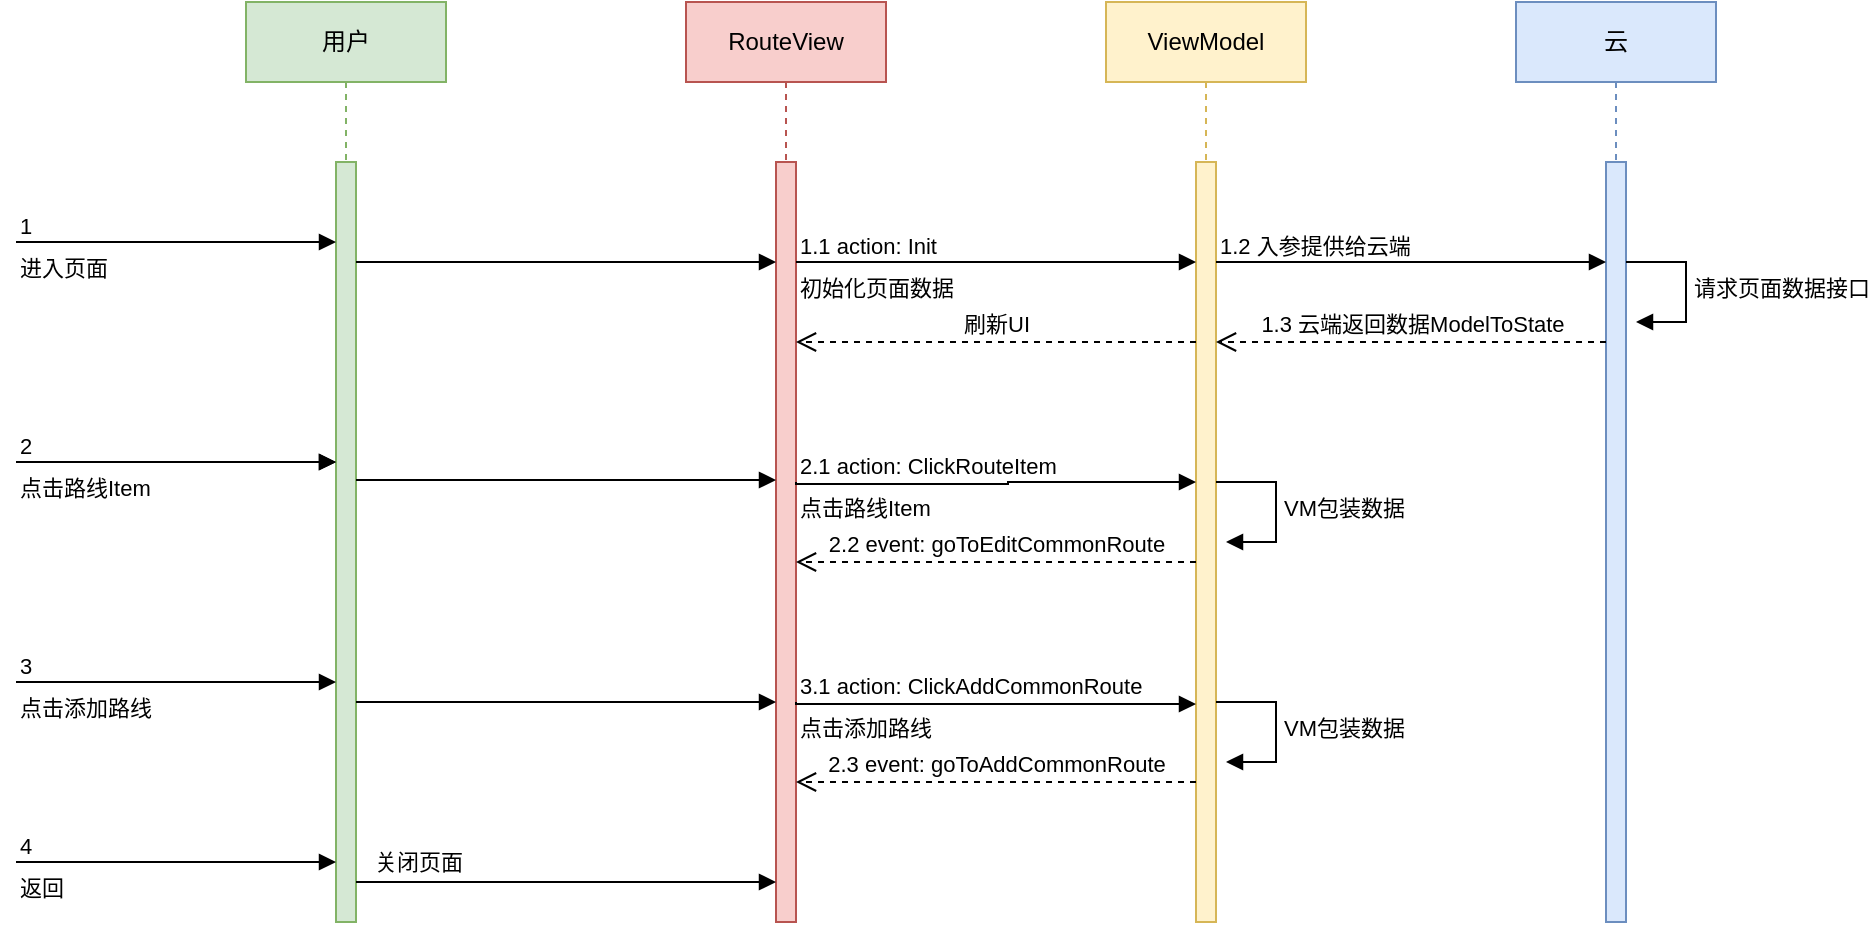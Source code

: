 <mxfile version="22.0.8" type="github" pages="2">
  <diagram id="6I0OCvxSQrVGMHxT2VVA" name="常用路线管理页">
    <mxGraphModel dx="1956" dy="672" grid="1" gridSize="10" guides="1" tooltips="1" connect="1" arrows="1" fold="1" page="1" pageScale="1" pageWidth="850" pageHeight="1100" math="0" shadow="0">
      <root>
        <mxCell id="0" />
        <mxCell id="1" parent="0" />
        <mxCell id="fytZe2nUgxtboZ6Lmw9K-55" value="ViewModel" style="shape=umlLifeline;perimeter=lifelinePerimeter;whiteSpace=wrap;html=1;container=1;dropTarget=0;collapsible=0;recursiveResize=0;outlineConnect=0;portConstraint=eastwest;newEdgeStyle={&quot;curved&quot;:0,&quot;rounded&quot;:0};fillColor=#fff2cc;strokeColor=#d6b656;" vertex="1" parent="1">
          <mxGeometry x="545" y="310" width="100" height="300" as="geometry" />
        </mxCell>
        <mxCell id="fytZe2nUgxtboZ6Lmw9K-54" value="RouteView" style="shape=umlLifeline;perimeter=lifelinePerimeter;whiteSpace=wrap;html=1;container=1;dropTarget=0;collapsible=0;recursiveResize=0;outlineConnect=0;portConstraint=eastwest;newEdgeStyle={&quot;curved&quot;:0,&quot;rounded&quot;:0};fillColor=#f8cecc;strokeColor=#b85450;" vertex="1" parent="1">
          <mxGeometry x="335" y="310" width="100" height="300" as="geometry" />
        </mxCell>
        <mxCell id="fytZe2nUgxtboZ6Lmw9K-53" value="用户" style="shape=umlLifeline;perimeter=lifelinePerimeter;whiteSpace=wrap;html=1;container=1;dropTarget=0;collapsible=0;recursiveResize=0;outlineConnect=0;portConstraint=eastwest;newEdgeStyle={&quot;curved&quot;:0,&quot;rounded&quot;:0};fillColor=#d5e8d4;strokeColor=#82b366;" vertex="1" parent="1">
          <mxGeometry x="115" y="310" width="100" height="300" as="geometry" />
        </mxCell>
        <mxCell id="fytZe2nUgxtboZ6Lmw9K-4" value="" style="html=1;points=[[0,0,0,0,5],[0,1,0,0,-5],[1,0,0,0,5],[1,1,0,0,-5]];perimeter=orthogonalPerimeter;outlineConnect=0;targetShapes=umlLifeline;portConstraint=eastwest;newEdgeStyle={&quot;curved&quot;:0,&quot;rounded&quot;:0};fillColor=#d5e8d4;strokeColor=#82b366;" vertex="1" parent="1">
          <mxGeometry x="160" y="390" width="10" height="380" as="geometry" />
        </mxCell>
        <mxCell id="fytZe2nUgxtboZ6Lmw9K-7" value="进入页面" style="endArrow=block;endFill=1;html=1;edgeStyle=orthogonalEdgeStyle;align=left;verticalAlign=top;rounded=0;" edge="1" parent="1">
          <mxGeometry x="-1" relative="1" as="geometry">
            <mxPoint y="430" as="sourcePoint" />
            <mxPoint x="160" y="430" as="targetPoint" />
          </mxGeometry>
        </mxCell>
        <mxCell id="fytZe2nUgxtboZ6Lmw9K-8" value="1" style="edgeLabel;resizable=0;html=1;align=left;verticalAlign=bottom;" connectable="0" vertex="1" parent="fytZe2nUgxtboZ6Lmw9K-7">
          <mxGeometry x="-1" relative="1" as="geometry" />
        </mxCell>
        <mxCell id="fytZe2nUgxtboZ6Lmw9K-9" value="" style="html=1;points=[[0,0,0,0,5],[0,1,0,0,-5],[1,0,0,0,5],[1,1,0,0,-5]];perimeter=orthogonalPerimeter;outlineConnect=0;targetShapes=umlLifeline;portConstraint=eastwest;newEdgeStyle={&quot;curved&quot;:0,&quot;rounded&quot;:0};fillColor=#f8cecc;strokeColor=#b85450;" vertex="1" parent="1">
          <mxGeometry x="380" y="390" width="10" height="380" as="geometry" />
        </mxCell>
        <mxCell id="fytZe2nUgxtboZ6Lmw9K-10" value="" style="html=1;points=[[0,0,0,0,5],[0,1,0,0,-5],[1,0,0,0,5],[1,1,0,0,-5]];perimeter=orthogonalPerimeter;outlineConnect=0;targetShapes=umlLifeline;portConstraint=eastwest;newEdgeStyle={&quot;curved&quot;:0,&quot;rounded&quot;:0};fillColor=#fff2cc;strokeColor=#d6b656;" vertex="1" parent="1">
          <mxGeometry x="590" y="390" width="10" height="380" as="geometry" />
        </mxCell>
        <mxCell id="fytZe2nUgxtboZ6Lmw9K-11" value="初始化页面数据" style="endArrow=block;endFill=1;html=1;edgeStyle=orthogonalEdgeStyle;align=left;verticalAlign=top;rounded=0;" edge="1" parent="1" source="fytZe2nUgxtboZ6Lmw9K-9">
          <mxGeometry x="-1" relative="1" as="geometry">
            <mxPoint x="400" y="440" as="sourcePoint" />
            <mxPoint x="590" y="440" as="targetPoint" />
            <Array as="points">
              <mxPoint x="450" y="440" />
              <mxPoint x="450" y="440" />
            </Array>
          </mxGeometry>
        </mxCell>
        <mxCell id="fytZe2nUgxtboZ6Lmw9K-12" value="1.1 action: Init" style="edgeLabel;resizable=0;html=1;align=left;verticalAlign=bottom;" connectable="0" vertex="1" parent="fytZe2nUgxtboZ6Lmw9K-11">
          <mxGeometry x="-1" relative="1" as="geometry" />
        </mxCell>
        <mxCell id="fytZe2nUgxtboZ6Lmw9K-16" value="刷新UI" style="html=1;verticalAlign=bottom;endArrow=open;dashed=1;endSize=8;curved=0;rounded=0;exitX=0;exitY=0.263;exitDx=0;exitDy=0;exitPerimeter=0;" edge="1" parent="1">
          <mxGeometry relative="1" as="geometry">
            <mxPoint x="590" y="480.0" as="sourcePoint" />
            <mxPoint x="390" y="480.0" as="targetPoint" />
          </mxGeometry>
        </mxCell>
        <mxCell id="fytZe2nUgxtboZ6Lmw9K-19" value="点击路线Item" style="endArrow=block;endFill=1;html=1;edgeStyle=orthogonalEdgeStyle;align=left;verticalAlign=top;rounded=0;" edge="1" parent="1">
          <mxGeometry x="-1" relative="1" as="geometry">
            <mxPoint y="540" as="sourcePoint" />
            <mxPoint x="160" y="540" as="targetPoint" />
          </mxGeometry>
        </mxCell>
        <mxCell id="fytZe2nUgxtboZ6Lmw9K-20" value="2" style="edgeLabel;resizable=0;html=1;align=left;verticalAlign=bottom;" connectable="0" vertex="1" parent="fytZe2nUgxtboZ6Lmw9K-19">
          <mxGeometry x="-1" relative="1" as="geometry" />
        </mxCell>
        <mxCell id="fytZe2nUgxtboZ6Lmw9K-24" value="点击路线Item" style="endArrow=block;endFill=1;html=1;edgeStyle=orthogonalEdgeStyle;align=left;verticalAlign=top;rounded=0;" edge="1" parent="1">
          <mxGeometry x="-1" relative="1" as="geometry">
            <mxPoint y="540" as="sourcePoint" />
            <mxPoint x="160" y="540" as="targetPoint" />
            <Array as="points">
              <mxPoint x="150" y="540" />
              <mxPoint x="150" y="540" />
            </Array>
          </mxGeometry>
        </mxCell>
        <mxCell id="fytZe2nUgxtboZ6Lmw9K-25" value="2" style="edgeLabel;resizable=0;html=1;align=left;verticalAlign=bottom;" connectable="0" vertex="1" parent="fytZe2nUgxtboZ6Lmw9K-24">
          <mxGeometry x="-1" relative="1" as="geometry" />
        </mxCell>
        <mxCell id="fytZe2nUgxtboZ6Lmw9K-26" value="点击路线Item" style="endArrow=block;endFill=1;html=1;edgeStyle=orthogonalEdgeStyle;align=left;verticalAlign=top;rounded=0;" edge="1" parent="1">
          <mxGeometry x="-1" relative="1" as="geometry">
            <mxPoint x="390" y="550" as="sourcePoint" />
            <mxPoint x="590" y="550" as="targetPoint" />
            <Array as="points">
              <mxPoint x="390" y="551" />
              <mxPoint x="496" y="551" />
              <mxPoint x="496" y="550" />
            </Array>
          </mxGeometry>
        </mxCell>
        <mxCell id="fytZe2nUgxtboZ6Lmw9K-27" value="2.1 action: ClickRouteItem" style="edgeLabel;resizable=0;html=1;align=left;verticalAlign=bottom;" connectable="0" vertex="1" parent="fytZe2nUgxtboZ6Lmw9K-26">
          <mxGeometry x="-1" relative="1" as="geometry" />
        </mxCell>
        <mxCell id="fytZe2nUgxtboZ6Lmw9K-28" value="" style="endArrow=block;endFill=1;html=1;edgeStyle=orthogonalEdgeStyle;align=left;verticalAlign=top;rounded=0;" edge="1" parent="1" target="fytZe2nUgxtboZ6Lmw9K-9">
          <mxGeometry x="-1" relative="1" as="geometry">
            <mxPoint x="170" y="440" as="sourcePoint" />
            <mxPoint x="330" y="440" as="targetPoint" />
            <Array as="points">
              <mxPoint x="340" y="440" />
              <mxPoint x="340" y="440" />
            </Array>
          </mxGeometry>
        </mxCell>
        <mxCell id="fytZe2nUgxtboZ6Lmw9K-30" value="" style="endArrow=block;endFill=1;html=1;edgeStyle=orthogonalEdgeStyle;align=left;verticalAlign=top;rounded=0;" edge="1" parent="1">
          <mxGeometry x="-1" relative="1" as="geometry">
            <mxPoint x="170" y="549" as="sourcePoint" />
            <mxPoint x="380" y="549" as="targetPoint" />
            <Array as="points">
              <mxPoint x="340" y="549" />
              <mxPoint x="340" y="549" />
            </Array>
          </mxGeometry>
        </mxCell>
        <mxCell id="fytZe2nUgxtboZ6Lmw9K-39" value="点击添加路线" style="endArrow=block;endFill=1;html=1;edgeStyle=orthogonalEdgeStyle;align=left;verticalAlign=top;rounded=0;" edge="1" parent="1">
          <mxGeometry x="-1" relative="1" as="geometry">
            <mxPoint y="650" as="sourcePoint" />
            <mxPoint x="160" y="650" as="targetPoint" />
            <Array as="points">
              <mxPoint x="150" y="650" />
              <mxPoint x="150" y="650" />
            </Array>
          </mxGeometry>
        </mxCell>
        <mxCell id="fytZe2nUgxtboZ6Lmw9K-40" value="3" style="edgeLabel;resizable=0;html=1;align=left;verticalAlign=bottom;" connectable="0" vertex="1" parent="fytZe2nUgxtboZ6Lmw9K-39">
          <mxGeometry x="-1" relative="1" as="geometry" />
        </mxCell>
        <mxCell id="fytZe2nUgxtboZ6Lmw9K-41" value="" style="endArrow=block;endFill=1;html=1;edgeStyle=orthogonalEdgeStyle;align=left;verticalAlign=top;rounded=0;" edge="1" parent="1">
          <mxGeometry x="-1" relative="1" as="geometry">
            <mxPoint x="170" y="660" as="sourcePoint" />
            <mxPoint x="380" y="660" as="targetPoint" />
            <Array as="points">
              <mxPoint x="340" y="660" />
              <mxPoint x="340" y="660" />
            </Array>
          </mxGeometry>
        </mxCell>
        <mxCell id="fytZe2nUgxtboZ6Lmw9K-42" value="点击添加路线" style="endArrow=block;endFill=1;html=1;edgeStyle=orthogonalEdgeStyle;align=left;verticalAlign=top;rounded=0;" edge="1" parent="1" target="fytZe2nUgxtboZ6Lmw9K-10">
          <mxGeometry x="-1" relative="1" as="geometry">
            <mxPoint x="390" y="660" as="sourcePoint" />
            <mxPoint x="580" y="660" as="targetPoint" />
            <Array as="points">
              <mxPoint x="390" y="661" />
            </Array>
          </mxGeometry>
        </mxCell>
        <mxCell id="fytZe2nUgxtboZ6Lmw9K-43" value="3.1 action: ClickAddCommonRoute" style="edgeLabel;resizable=0;html=1;align=left;verticalAlign=bottom;" connectable="0" vertex="1" parent="fytZe2nUgxtboZ6Lmw9K-42">
          <mxGeometry x="-1" relative="1" as="geometry" />
        </mxCell>
        <mxCell id="fytZe2nUgxtboZ6Lmw9K-56" value="返回" style="endArrow=block;endFill=1;html=1;edgeStyle=orthogonalEdgeStyle;align=left;verticalAlign=top;rounded=0;" edge="1" parent="1">
          <mxGeometry x="-1" relative="1" as="geometry">
            <mxPoint y="740" as="sourcePoint" />
            <mxPoint x="160" y="740" as="targetPoint" />
            <Array as="points">
              <mxPoint x="150" y="740" />
              <mxPoint x="150" y="740" />
            </Array>
          </mxGeometry>
        </mxCell>
        <mxCell id="fytZe2nUgxtboZ6Lmw9K-57" value="4" style="edgeLabel;resizable=0;html=1;align=left;verticalAlign=bottom;" connectable="0" vertex="1" parent="fytZe2nUgxtboZ6Lmw9K-56">
          <mxGeometry x="-1" relative="1" as="geometry" />
        </mxCell>
        <mxCell id="fytZe2nUgxtboZ6Lmw9K-58" value="" style="endArrow=block;endFill=1;html=1;edgeStyle=orthogonalEdgeStyle;align=left;verticalAlign=top;rounded=0;" edge="1" parent="1">
          <mxGeometry x="-1" relative="1" as="geometry">
            <mxPoint x="170" y="750" as="sourcePoint" />
            <mxPoint x="380" y="750" as="targetPoint" />
            <Array as="points">
              <mxPoint x="340" y="750" />
              <mxPoint x="340" y="750" />
            </Array>
          </mxGeometry>
        </mxCell>
        <mxCell id="fytZe2nUgxtboZ6Lmw9K-59" value="关闭页面" style="edgeLabel;html=1;align=center;verticalAlign=middle;resizable=0;points=[];" vertex="1" connectable="0" parent="fytZe2nUgxtboZ6Lmw9K-58">
          <mxGeometry x="0.346" y="2" relative="1" as="geometry">
            <mxPoint x="-111" y="-8" as="offset" />
          </mxGeometry>
        </mxCell>
        <mxCell id="OHjSK1FW9K73UH6GHop5-1" value="云" style="shape=umlLifeline;perimeter=lifelinePerimeter;whiteSpace=wrap;html=1;container=1;dropTarget=0;collapsible=0;recursiveResize=0;outlineConnect=0;portConstraint=eastwest;newEdgeStyle={&quot;curved&quot;:0,&quot;rounded&quot;:0};fillColor=#dae8fc;strokeColor=#6c8ebf;" vertex="1" parent="1">
          <mxGeometry x="750" y="310" width="100" height="300" as="geometry" />
        </mxCell>
        <mxCell id="OHjSK1FW9K73UH6GHop5-2" value="" style="html=1;points=[[0,0,0,0,5],[0,1,0,0,-5],[1,0,0,0,5],[1,1,0,0,-5]];perimeter=orthogonalPerimeter;outlineConnect=0;targetShapes=umlLifeline;portConstraint=eastwest;newEdgeStyle={&quot;curved&quot;:0,&quot;rounded&quot;:0};fillColor=#dae8fc;strokeColor=#6c8ebf;" vertex="1" parent="1">
          <mxGeometry x="795" y="390" width="10" height="380" as="geometry" />
        </mxCell>
        <mxCell id="OHjSK1FW9K73UH6GHop5-7" value="" style="endArrow=block;endFill=1;html=1;edgeStyle=orthogonalEdgeStyle;align=left;verticalAlign=top;rounded=0;" edge="1" parent="1" target="OHjSK1FW9K73UH6GHop5-2">
          <mxGeometry x="-1" relative="1" as="geometry">
            <mxPoint x="600" y="440" as="sourcePoint" />
            <mxPoint x="790" y="440" as="targetPoint" />
            <Array as="points">
              <mxPoint x="740" y="440" />
              <mxPoint x="740" y="440" />
            </Array>
          </mxGeometry>
        </mxCell>
        <mxCell id="OHjSK1FW9K73UH6GHop5-8" value="1.2 入参提供给云端" style="edgeLabel;resizable=0;html=1;align=left;verticalAlign=bottom;" connectable="0" vertex="1" parent="OHjSK1FW9K73UH6GHop5-7">
          <mxGeometry x="-1" relative="1" as="geometry" />
        </mxCell>
        <mxCell id="OHjSK1FW9K73UH6GHop5-10" value="请求页面数据接口" style="html=1;align=left;spacingLeft=2;endArrow=block;rounded=0;edgeStyle=orthogonalEdgeStyle;curved=0;rounded=0;" edge="1" parent="1">
          <mxGeometry x="-0.005" relative="1" as="geometry">
            <mxPoint x="805" y="440" as="sourcePoint" />
            <Array as="points">
              <mxPoint x="835" y="470" />
            </Array>
            <mxPoint x="810" y="470" as="targetPoint" />
            <mxPoint as="offset" />
          </mxGeometry>
        </mxCell>
        <mxCell id="OHjSK1FW9K73UH6GHop5-11" value="1.3 云端返回数据ModelToState" style="html=1;verticalAlign=bottom;endArrow=open;dashed=1;endSize=8;curved=0;rounded=0;exitX=0;exitY=0.263;exitDx=0;exitDy=0;exitPerimeter=0;" edge="1" parent="1" target="fytZe2nUgxtboZ6Lmw9K-10">
          <mxGeometry relative="1" as="geometry">
            <mxPoint x="795" y="480.0" as="sourcePoint" />
            <mxPoint x="610" y="480" as="targetPoint" />
          </mxGeometry>
        </mxCell>
        <mxCell id="rJI0V4yPh2Q2mTzdISWC-3" value="VM包装数据" style="html=1;align=left;spacingLeft=2;endArrow=block;rounded=0;edgeStyle=orthogonalEdgeStyle;curved=0;rounded=0;" edge="1" parent="1">
          <mxGeometry relative="1" as="geometry">
            <mxPoint x="600" y="550" as="sourcePoint" />
            <Array as="points">
              <mxPoint x="630" y="580" />
            </Array>
            <mxPoint x="605" y="580" as="targetPoint" />
          </mxGeometry>
        </mxCell>
        <mxCell id="rJI0V4yPh2Q2mTzdISWC-4" value="2.2 event: goToEditCommonRoute" style="html=1;verticalAlign=bottom;endArrow=open;dashed=1;endSize=8;curved=0;rounded=0;exitX=0;exitY=0.263;exitDx=0;exitDy=0;exitPerimeter=0;" edge="1" parent="1">
          <mxGeometry relative="1" as="geometry">
            <mxPoint x="590" y="590" as="sourcePoint" />
            <mxPoint x="390" y="590" as="targetPoint" />
          </mxGeometry>
        </mxCell>
        <mxCell id="rJI0V4yPh2Q2mTzdISWC-5" value="VM包装数据" style="html=1;align=left;spacingLeft=2;endArrow=block;rounded=0;edgeStyle=orthogonalEdgeStyle;curved=0;rounded=0;" edge="1" parent="1">
          <mxGeometry relative="1" as="geometry">
            <mxPoint x="600" y="660" as="sourcePoint" />
            <Array as="points">
              <mxPoint x="630" y="690" />
            </Array>
            <mxPoint x="605" y="690" as="targetPoint" />
          </mxGeometry>
        </mxCell>
        <mxCell id="rJI0V4yPh2Q2mTzdISWC-6" value="2.3 event: goToAddCommonRoute" style="html=1;verticalAlign=bottom;endArrow=open;dashed=1;endSize=8;curved=0;rounded=0;exitX=0;exitY=0.263;exitDx=0;exitDy=0;exitPerimeter=0;" edge="1" parent="1">
          <mxGeometry relative="1" as="geometry">
            <mxPoint x="590" y="700" as="sourcePoint" />
            <mxPoint x="390" y="700" as="targetPoint" />
          </mxGeometry>
        </mxCell>
      </root>
    </mxGraphModel>
  </diagram>
  <diagram id="s6iaUEBONo8S-nNz0pXx" name="顺路车主页">
    <mxGraphModel dx="1722" dy="544" grid="1" gridSize="10" guides="1" tooltips="1" connect="1" arrows="1" fold="1" page="1" pageScale="1" pageWidth="827" pageHeight="1169" math="0" shadow="0">
      <root>
        <mxCell id="0" />
        <mxCell id="1" parent="0" />
        <mxCell id="DBH0jLhfZhS1wM54KbYj-1" value="ViewModel" style="shape=umlLifeline;perimeter=lifelinePerimeter;whiteSpace=wrap;html=1;container=1;dropTarget=0;collapsible=0;recursiveResize=0;outlineConnect=0;portConstraint=eastwest;newEdgeStyle={&quot;curved&quot;:0,&quot;rounded&quot;:0};fillColor=#fff2cc;strokeColor=#d6b656;" vertex="1" parent="1">
          <mxGeometry x="545" y="310" width="100" height="300" as="geometry" />
        </mxCell>
        <mxCell id="DBH0jLhfZhS1wM54KbYj-2" value="RouteView" style="shape=umlLifeline;perimeter=lifelinePerimeter;whiteSpace=wrap;html=1;container=1;dropTarget=0;collapsible=0;recursiveResize=0;outlineConnect=0;portConstraint=eastwest;newEdgeStyle={&quot;curved&quot;:0,&quot;rounded&quot;:0};fillColor=#f8cecc;strokeColor=#b85450;" vertex="1" parent="1">
          <mxGeometry x="335" y="310" width="100" height="300" as="geometry" />
        </mxCell>
        <mxCell id="DBH0jLhfZhS1wM54KbYj-3" value="用户" style="shape=umlLifeline;perimeter=lifelinePerimeter;whiteSpace=wrap;html=1;container=1;dropTarget=0;collapsible=0;recursiveResize=0;outlineConnect=0;portConstraint=eastwest;newEdgeStyle={&quot;curved&quot;:0,&quot;rounded&quot;:0};fillColor=#d5e8d4;strokeColor=#82b366;" vertex="1" parent="1">
          <mxGeometry x="115" y="310" width="100" height="300" as="geometry" />
        </mxCell>
        <mxCell id="DBH0jLhfZhS1wM54KbYj-4" value="" style="html=1;points=[[0,0,0,0,5],[0,1,0,0,-5],[1,0,0,0,5],[1,1,0,0,-5]];perimeter=orthogonalPerimeter;outlineConnect=0;targetShapes=umlLifeline;portConstraint=eastwest;newEdgeStyle={&quot;curved&quot;:0,&quot;rounded&quot;:0};fillColor=#d5e8d4;strokeColor=#82b366;" vertex="1" parent="1">
          <mxGeometry x="160" y="390" width="10" height="740" as="geometry" />
        </mxCell>
        <mxCell id="DBH0jLhfZhS1wM54KbYj-5" value="进入页面" style="endArrow=block;endFill=1;html=1;edgeStyle=orthogonalEdgeStyle;align=left;verticalAlign=top;rounded=0;" edge="1" parent="1">
          <mxGeometry x="-1" relative="1" as="geometry">
            <mxPoint y="430" as="sourcePoint" />
            <mxPoint x="160" y="430" as="targetPoint" />
          </mxGeometry>
        </mxCell>
        <mxCell id="DBH0jLhfZhS1wM54KbYj-6" value="1" style="edgeLabel;resizable=0;html=1;align=left;verticalAlign=bottom;" connectable="0" vertex="1" parent="DBH0jLhfZhS1wM54KbYj-5">
          <mxGeometry x="-1" relative="1" as="geometry" />
        </mxCell>
        <mxCell id="DBH0jLhfZhS1wM54KbYj-7" value="" style="html=1;points=[[0,0,0,0,5],[0,1,0,0,-5],[1,0,0,0,5],[1,1,0,0,-5]];perimeter=orthogonalPerimeter;outlineConnect=0;targetShapes=umlLifeline;portConstraint=eastwest;newEdgeStyle={&quot;curved&quot;:0,&quot;rounded&quot;:0};fillColor=#f8cecc;strokeColor=#b85450;" vertex="1" parent="1">
          <mxGeometry x="380" y="390" width="10" height="740" as="geometry" />
        </mxCell>
        <mxCell id="DBH0jLhfZhS1wM54KbYj-8" value="" style="html=1;points=[[0,0,0,0,5],[0,1,0,0,-5],[1,0,0,0,5],[1,1,0,0,-5]];perimeter=orthogonalPerimeter;outlineConnect=0;targetShapes=umlLifeline;portConstraint=eastwest;newEdgeStyle={&quot;curved&quot;:0,&quot;rounded&quot;:0};fillColor=#fff2cc;strokeColor=#d6b656;" vertex="1" parent="1">
          <mxGeometry x="590" y="390" width="10" height="740" as="geometry" />
        </mxCell>
        <mxCell id="DBH0jLhfZhS1wM54KbYj-9" value="初始化页面数据" style="endArrow=block;endFill=1;html=1;edgeStyle=orthogonalEdgeStyle;align=left;verticalAlign=top;rounded=0;" edge="1" parent="1" source="DBH0jLhfZhS1wM54KbYj-7">
          <mxGeometry x="-1" relative="1" as="geometry">
            <mxPoint x="400" y="440" as="sourcePoint" />
            <mxPoint x="590" y="440" as="targetPoint" />
            <Array as="points">
              <mxPoint x="450" y="440" />
              <mxPoint x="450" y="440" />
            </Array>
          </mxGeometry>
        </mxCell>
        <mxCell id="DBH0jLhfZhS1wM54KbYj-10" value="1.1 action: Init" style="edgeLabel;resizable=0;html=1;align=left;verticalAlign=bottom;" connectable="0" vertex="1" parent="DBH0jLhfZhS1wM54KbYj-9">
          <mxGeometry x="-1" relative="1" as="geometry" />
        </mxCell>
        <mxCell id="DBH0jLhfZhS1wM54KbYj-12" value="刷新UI" style="html=1;verticalAlign=bottom;endArrow=open;dashed=1;endSize=8;curved=0;rounded=0;exitX=0;exitY=0.263;exitDx=0;exitDy=0;exitPerimeter=0;" edge="1" parent="1">
          <mxGeometry relative="1" as="geometry">
            <mxPoint x="590" y="480.0" as="sourcePoint" />
            <mxPoint x="390" y="480.0" as="targetPoint" />
          </mxGeometry>
        </mxCell>
        <mxCell id="DBH0jLhfZhS1wM54KbYj-13" value="点击路线Item" style="endArrow=block;endFill=1;html=1;edgeStyle=orthogonalEdgeStyle;align=left;verticalAlign=top;rounded=0;" edge="1" parent="1">
          <mxGeometry x="-1" relative="1" as="geometry">
            <mxPoint y="540" as="sourcePoint" />
            <mxPoint x="160" y="540" as="targetPoint" />
          </mxGeometry>
        </mxCell>
        <mxCell id="DBH0jLhfZhS1wM54KbYj-14" value="2" style="edgeLabel;resizable=0;html=1;align=left;verticalAlign=bottom;" connectable="0" vertex="1" parent="DBH0jLhfZhS1wM54KbYj-13">
          <mxGeometry x="-1" relative="1" as="geometry" />
        </mxCell>
        <mxCell id="DBH0jLhfZhS1wM54KbYj-15" value="点击「预约顺风车」" style="endArrow=block;endFill=1;html=1;edgeStyle=orthogonalEdgeStyle;align=left;verticalAlign=top;rounded=0;" edge="1" parent="1">
          <mxGeometry x="-1" relative="1" as="geometry">
            <mxPoint y="540" as="sourcePoint" />
            <mxPoint x="160" y="540" as="targetPoint" />
            <Array as="points">
              <mxPoint x="150" y="540" />
              <mxPoint x="150" y="540" />
            </Array>
          </mxGeometry>
        </mxCell>
        <mxCell id="DBH0jLhfZhS1wM54KbYj-16" value="2" style="edgeLabel;resizable=0;html=1;align=left;verticalAlign=bottom;" connectable="0" vertex="1" parent="DBH0jLhfZhS1wM54KbYj-15">
          <mxGeometry x="-1" relative="1" as="geometry" />
        </mxCell>
        <mxCell id="DBH0jLhfZhS1wM54KbYj-17" value="点击发单" style="endArrow=block;endFill=1;html=1;edgeStyle=orthogonalEdgeStyle;align=left;verticalAlign=top;rounded=0;" edge="1" parent="1">
          <mxGeometry x="-1" relative="1" as="geometry">
            <mxPoint x="390" y="550" as="sourcePoint" />
            <mxPoint x="590" y="550" as="targetPoint" />
            <Array as="points">
              <mxPoint x="390" y="551" />
              <mxPoint x="496" y="551" />
              <mxPoint x="496" y="550" />
            </Array>
          </mxGeometry>
        </mxCell>
        <mxCell id="DBH0jLhfZhS1wM54KbYj-18" value="2.1 action:ClickPublish" style="edgeLabel;resizable=0;html=1;align=left;verticalAlign=bottom;" connectable="0" vertex="1" parent="DBH0jLhfZhS1wM54KbYj-17">
          <mxGeometry x="-1" relative="1" as="geometry" />
        </mxCell>
        <mxCell id="DBH0jLhfZhS1wM54KbYj-19" value="" style="endArrow=block;endFill=1;html=1;edgeStyle=orthogonalEdgeStyle;align=left;verticalAlign=top;rounded=0;" edge="1" parent="1" target="DBH0jLhfZhS1wM54KbYj-7">
          <mxGeometry x="-1" relative="1" as="geometry">
            <mxPoint x="170" y="440" as="sourcePoint" />
            <mxPoint x="330" y="440" as="targetPoint" />
            <Array as="points">
              <mxPoint x="340" y="440" />
              <mxPoint x="340" y="440" />
            </Array>
          </mxGeometry>
        </mxCell>
        <mxCell id="DBH0jLhfZhS1wM54KbYj-20" value="" style="endArrow=block;endFill=1;html=1;edgeStyle=orthogonalEdgeStyle;align=left;verticalAlign=top;rounded=0;" edge="1" parent="1">
          <mxGeometry x="-1" relative="1" as="geometry">
            <mxPoint x="170" y="549" as="sourcePoint" />
            <mxPoint x="380" y="549" as="targetPoint" />
            <Array as="points">
              <mxPoint x="340" y="549" />
              <mxPoint x="340" y="549" />
            </Array>
          </mxGeometry>
        </mxCell>
        <mxCell id="DBH0jLhfZhS1wM54KbYj-25" value="点击订单司机Item" style="endArrow=block;endFill=1;html=1;edgeStyle=orthogonalEdgeStyle;align=left;verticalAlign=top;rounded=0;" edge="1" parent="1">
          <mxGeometry x="-1" relative="1" as="geometry">
            <mxPoint y="650" as="sourcePoint" />
            <mxPoint x="160" y="650" as="targetPoint" />
            <Array as="points">
              <mxPoint x="150" y="650" />
              <mxPoint x="150" y="650" />
            </Array>
          </mxGeometry>
        </mxCell>
        <mxCell id="DBH0jLhfZhS1wM54KbYj-26" value="3" style="edgeLabel;resizable=0;html=1;align=left;verticalAlign=bottom;" connectable="0" vertex="1" parent="DBH0jLhfZhS1wM54KbYj-25">
          <mxGeometry x="-1" relative="1" as="geometry" />
        </mxCell>
        <mxCell id="DBH0jLhfZhS1wM54KbYj-27" value="" style="endArrow=block;endFill=1;html=1;edgeStyle=orthogonalEdgeStyle;align=left;verticalAlign=top;rounded=0;" edge="1" parent="1">
          <mxGeometry x="-1" relative="1" as="geometry">
            <mxPoint x="170" y="660" as="sourcePoint" />
            <mxPoint x="380" y="660" as="targetPoint" />
            <Array as="points">
              <mxPoint x="340" y="660" />
              <mxPoint x="340" y="660" />
            </Array>
          </mxGeometry>
        </mxCell>
        <mxCell id="DBH0jLhfZhS1wM54KbYj-28" value="点击" style="endArrow=block;endFill=1;html=1;edgeStyle=orthogonalEdgeStyle;align=left;verticalAlign=top;rounded=0;" edge="1" parent="1" target="DBH0jLhfZhS1wM54KbYj-8">
          <mxGeometry x="-1" relative="1" as="geometry">
            <mxPoint x="390" y="660" as="sourcePoint" />
            <mxPoint x="580" y="660" as="targetPoint" />
            <Array as="points">
              <mxPoint x="390" y="661" />
            </Array>
          </mxGeometry>
        </mxCell>
        <mxCell id="DBH0jLhfZhS1wM54KbYj-29" value="3.1 action: ClickPaxOrderDetail" style="edgeLabel;resizable=0;html=1;align=left;verticalAlign=bottom;" connectable="0" vertex="1" parent="DBH0jLhfZhS1wM54KbYj-28">
          <mxGeometry x="-1" relative="1" as="geometry" />
        </mxCell>
        <mxCell id="DBH0jLhfZhS1wM54KbYj-30" value="VM包装数据" style="html=1;align=left;spacingLeft=2;endArrow=block;rounded=0;edgeStyle=orthogonalEdgeStyle;curved=0;rounded=0;" edge="1" parent="1" target="DBH0jLhfZhS1wM54KbYj-8">
          <mxGeometry relative="1" as="geometry">
            <mxPoint x="600" y="670" as="sourcePoint" />
            <Array as="points">
              <mxPoint x="630" y="670" />
              <mxPoint x="630" y="690" />
            </Array>
            <mxPoint x="605" y="700" as="targetPoint" />
          </mxGeometry>
        </mxCell>
        <mxCell id="DBH0jLhfZhS1wM54KbYj-31" value="3.2 event: goToPaxOrderDetail" style="html=1;verticalAlign=bottom;endArrow=open;dashed=1;endSize=8;curved=0;rounded=0;exitX=0;exitY=0.263;exitDx=0;exitDy=0;exitPerimeter=0;" edge="1" parent="1">
          <mxGeometry relative="1" as="geometry">
            <mxPoint x="590" y="700" as="sourcePoint" />
            <mxPoint x="390" y="700" as="targetPoint" />
          </mxGeometry>
        </mxCell>
        <mxCell id="DBH0jLhfZhS1wM54KbYj-32" value="跳转乘客订单详情页" style="edgeLabel;html=1;align=center;verticalAlign=middle;resizable=0;points=[];" vertex="1" connectable="0" parent="DBH0jLhfZhS1wM54KbYj-31">
          <mxGeometry x="0.696" relative="1" as="geometry">
            <mxPoint x="39" y="13" as="offset" />
          </mxGeometry>
        </mxCell>
        <mxCell id="DBH0jLhfZhS1wM54KbYj-33" value="点击车主头像" style="endArrow=block;endFill=1;html=1;edgeStyle=orthogonalEdgeStyle;align=left;verticalAlign=top;rounded=0;" edge="1" parent="1">
          <mxGeometry x="-1" relative="1" as="geometry">
            <mxPoint y="740" as="sourcePoint" />
            <mxPoint x="160" y="740" as="targetPoint" />
            <Array as="points">
              <mxPoint x="150" y="740" />
              <mxPoint x="150" y="740" />
            </Array>
          </mxGeometry>
        </mxCell>
        <mxCell id="DBH0jLhfZhS1wM54KbYj-34" value="4" style="edgeLabel;resizable=0;html=1;align=left;verticalAlign=bottom;" connectable="0" vertex="1" parent="DBH0jLhfZhS1wM54KbYj-33">
          <mxGeometry x="-1" relative="1" as="geometry" />
        </mxCell>
        <mxCell id="DBH0jLhfZhS1wM54KbYj-35" value="" style="endArrow=block;endFill=1;html=1;edgeStyle=orthogonalEdgeStyle;align=left;verticalAlign=top;rounded=0;" edge="1" parent="1">
          <mxGeometry x="-1" relative="1" as="geometry">
            <mxPoint x="170" y="750" as="sourcePoint" />
            <mxPoint x="380" y="750" as="targetPoint" />
            <Array as="points">
              <mxPoint x="340" y="750" />
              <mxPoint x="340" y="750" />
            </Array>
          </mxGeometry>
        </mxCell>
        <mxCell id="DBH0jLhfZhS1wM54KbYj-37" value="云" style="shape=umlLifeline;perimeter=lifelinePerimeter;whiteSpace=wrap;html=1;container=1;dropTarget=0;collapsible=0;recursiveResize=0;outlineConnect=0;portConstraint=eastwest;newEdgeStyle={&quot;curved&quot;:0,&quot;rounded&quot;:0};fillColor=#dae8fc;strokeColor=#6c8ebf;" vertex="1" parent="1">
          <mxGeometry x="760" y="310" width="100" height="300" as="geometry" />
        </mxCell>
        <mxCell id="DBH0jLhfZhS1wM54KbYj-38" value="" style="html=1;points=[[0,0,0,0,5],[0,1,0,0,-5],[1,0,0,0,5],[1,1,0,0,-5]];perimeter=orthogonalPerimeter;outlineConnect=0;targetShapes=umlLifeline;portConstraint=eastwest;newEdgeStyle={&quot;curved&quot;:0,&quot;rounded&quot;:0};fillColor=#dae8fc;strokeColor=#6c8ebf;" vertex="1" parent="1">
          <mxGeometry x="805" y="390" width="10" height="740" as="geometry" />
        </mxCell>
        <mxCell id="DBH0jLhfZhS1wM54KbYj-42" value="请求发单接口" style="html=1;align=left;spacingLeft=2;endArrow=block;rounded=0;edgeStyle=orthogonalEdgeStyle;curved=0;rounded=0;" edge="1" parent="1">
          <mxGeometry relative="1" as="geometry">
            <mxPoint x="815" y="550" as="sourcePoint" />
            <Array as="points">
              <mxPoint x="845" y="550" />
              <mxPoint x="845" y="570" />
            </Array>
            <mxPoint x="815" y="570.043" as="targetPoint" />
          </mxGeometry>
        </mxCell>
        <mxCell id="DBH0jLhfZhS1wM54KbYj-43" value="" style="endArrow=block;endFill=1;html=1;edgeStyle=orthogonalEdgeStyle;align=left;verticalAlign=top;rounded=0;" edge="1" parent="1" target="DBH0jLhfZhS1wM54KbYj-38">
          <mxGeometry x="-1" relative="1" as="geometry">
            <mxPoint x="600" y="440" as="sourcePoint" />
            <mxPoint x="800" y="440" as="targetPoint" />
            <Array as="points">
              <mxPoint x="760" y="440" />
              <mxPoint x="760" y="440" />
            </Array>
          </mxGeometry>
        </mxCell>
        <mxCell id="DBH0jLhfZhS1wM54KbYj-44" value="1.2 入参提供给云端" style="edgeLabel;resizable=0;html=1;align=left;verticalAlign=bottom;" connectable="0" vertex="1" parent="DBH0jLhfZhS1wM54KbYj-43">
          <mxGeometry x="-1" relative="1" as="geometry" />
        </mxCell>
        <mxCell id="DBH0jLhfZhS1wM54KbYj-45" value="1.3 云端返回数据ModelToState" style="html=1;verticalAlign=bottom;endArrow=open;dashed=1;endSize=8;curved=0;rounded=0;exitX=0;exitY=0.263;exitDx=0;exitDy=0;exitPerimeter=0;" edge="1" parent="1" target="DBH0jLhfZhS1wM54KbYj-8">
          <mxGeometry x="0.122" relative="1" as="geometry">
            <mxPoint x="805" y="480.0" as="sourcePoint" />
            <mxPoint x="605" y="480" as="targetPoint" />
            <mxPoint as="offset" />
          </mxGeometry>
        </mxCell>
        <mxCell id="DBH0jLhfZhS1wM54KbYj-47" value="" style="endArrow=block;endFill=1;html=1;edgeStyle=orthogonalEdgeStyle;align=left;verticalAlign=top;rounded=0;" edge="1" parent="1" target="DBH0jLhfZhS1wM54KbYj-38">
          <mxGeometry x="-1" relative="1" as="geometry">
            <mxPoint x="600" y="550" as="sourcePoint" />
            <mxPoint x="805" y="440" as="targetPoint" />
            <Array as="points">
              <mxPoint x="600" y="550" />
            </Array>
          </mxGeometry>
        </mxCell>
        <mxCell id="DBH0jLhfZhS1wM54KbYj-48" value="2.2 入参提供给云端" style="edgeLabel;resizable=0;html=1;align=left;verticalAlign=bottom;" connectable="0" vertex="1" parent="DBH0jLhfZhS1wM54KbYj-47">
          <mxGeometry x="-1" relative="1" as="geometry" />
        </mxCell>
        <mxCell id="DBH0jLhfZhS1wM54KbYj-49" value="2.3 返回数据ModelToState" style="html=1;verticalAlign=bottom;endArrow=open;dashed=1;endSize=8;curved=0;rounded=0;exitX=0;exitY=0.263;exitDx=0;exitDy=0;exitPerimeter=0;" edge="1" parent="1">
          <mxGeometry x="0.22" relative="1" as="geometry">
            <mxPoint x="805" y="579.57" as="sourcePoint" />
            <mxPoint x="600" y="579.57" as="targetPoint" />
            <mxPoint as="offset" />
          </mxGeometry>
        </mxCell>
        <mxCell id="DBH0jLhfZhS1wM54KbYj-50" value="2.4 event: goToWaitPickUp" style="html=1;verticalAlign=bottom;endArrow=open;dashed=1;endSize=8;curved=0;rounded=0;exitX=0;exitY=0.263;exitDx=0;exitDy=0;exitPerimeter=0;" edge="1" parent="1">
          <mxGeometry x="0.1" relative="1" as="geometry">
            <mxPoint x="590" y="585" as="sourcePoint" />
            <mxPoint x="390" y="585" as="targetPoint" />
            <mxPoint as="offset" />
          </mxGeometry>
        </mxCell>
        <mxCell id="DBH0jLhfZhS1wM54KbYj-51" value="跳转等待接单页" style="edgeLabel;html=1;align=center;verticalAlign=middle;resizable=0;points=[];" vertex="1" connectable="0" parent="DBH0jLhfZhS1wM54KbYj-50">
          <mxGeometry x="0.644" y="1" relative="1" as="geometry">
            <mxPoint x="34" y="14" as="offset" />
          </mxGeometry>
        </mxCell>
        <mxCell id="DBH0jLhfZhS1wM54KbYj-52" value="查看车主信息" style="endArrow=block;endFill=1;html=1;edgeStyle=orthogonalEdgeStyle;align=left;verticalAlign=top;rounded=0;" edge="1" parent="1">
          <mxGeometry x="-1" relative="1" as="geometry">
            <mxPoint x="390" y="750" as="sourcePoint" />
            <mxPoint x="590" y="750" as="targetPoint" />
            <Array as="points">
              <mxPoint x="390" y="751" />
              <mxPoint x="580" y="751" />
              <mxPoint x="580" y="750" />
            </Array>
          </mxGeometry>
        </mxCell>
        <mxCell id="DBH0jLhfZhS1wM54KbYj-53" value="4.1 action: ClickDriverAvatar" style="edgeLabel;resizable=0;html=1;align=left;verticalAlign=bottom;" connectable="0" vertex="1" parent="DBH0jLhfZhS1wM54KbYj-52">
          <mxGeometry x="-1" relative="1" as="geometry" />
        </mxCell>
        <mxCell id="DBH0jLhfZhS1wM54KbYj-55" value="VM包装数据" style="html=1;align=left;spacingLeft=2;endArrow=block;rounded=0;edgeStyle=orthogonalEdgeStyle;curved=0;rounded=0;" edge="1" target="DBH0jLhfZhS1wM54KbYj-8" parent="1">
          <mxGeometry relative="1" as="geometry">
            <mxPoint x="600" y="760" as="sourcePoint" />
            <Array as="points">
              <mxPoint x="630" y="760" />
              <mxPoint x="630" y="780" />
            </Array>
            <mxPoint x="605" y="790" as="targetPoint" />
          </mxGeometry>
        </mxCell>
        <mxCell id="DBH0jLhfZhS1wM54KbYj-56" value="4.2 event: ShowDriverInfoDialog" style="html=1;verticalAlign=bottom;endArrow=open;dashed=1;endSize=8;curved=0;rounded=0;exitX=0;exitY=0.263;exitDx=0;exitDy=0;exitPerimeter=0;" edge="1" parent="1">
          <mxGeometry relative="1" as="geometry">
            <mxPoint x="590" y="790" as="sourcePoint" />
            <mxPoint x="390" y="790" as="targetPoint" />
          </mxGeometry>
        </mxCell>
        <mxCell id="DBH0jLhfZhS1wM54KbYj-57" value="展示车主信息弹窗" style="edgeLabel;html=1;align=center;verticalAlign=middle;resizable=0;points=[];" vertex="1" connectable="0" parent="DBH0jLhfZhS1wM54KbYj-56">
          <mxGeometry x="0.696" relative="1" as="geometry">
            <mxPoint x="39" y="13" as="offset" />
          </mxGeometry>
        </mxCell>
        <mxCell id="DBH0jLhfZhS1wM54KbYj-58" value="点击邀请车主" style="endArrow=block;endFill=1;html=1;edgeStyle=orthogonalEdgeStyle;align=left;verticalAlign=top;rounded=0;" edge="1" parent="1">
          <mxGeometry x="-1" relative="1" as="geometry">
            <mxPoint y="830" as="sourcePoint" />
            <mxPoint x="160" y="830" as="targetPoint" />
            <Array as="points">
              <mxPoint x="150" y="830" />
              <mxPoint x="150" y="830" />
            </Array>
            <mxPoint as="offset" />
          </mxGeometry>
        </mxCell>
        <mxCell id="DBH0jLhfZhS1wM54KbYj-59" value="5" style="edgeLabel;resizable=0;html=1;align=left;verticalAlign=bottom;" connectable="0" vertex="1" parent="DBH0jLhfZhS1wM54KbYj-58">
          <mxGeometry x="-1" relative="1" as="geometry" />
        </mxCell>
        <mxCell id="DBH0jLhfZhS1wM54KbYj-60" value="" style="endArrow=block;endFill=1;html=1;edgeStyle=orthogonalEdgeStyle;align=left;verticalAlign=top;rounded=0;" edge="1" parent="1">
          <mxGeometry x="-1" relative="1" as="geometry">
            <mxPoint x="170" y="840" as="sourcePoint" />
            <mxPoint x="380" y="840" as="targetPoint" />
            <Array as="points">
              <mxPoint x="340" y="840" />
              <mxPoint x="340" y="840" />
            </Array>
          </mxGeometry>
        </mxCell>
        <mxCell id="DBH0jLhfZhS1wM54KbYj-65" value="邀请车主" style="endArrow=block;endFill=1;html=1;edgeStyle=orthogonalEdgeStyle;align=left;verticalAlign=top;rounded=0;" edge="1" parent="1" target="DBH0jLhfZhS1wM54KbYj-8">
          <mxGeometry x="-1" relative="1" as="geometry">
            <mxPoint x="390" y="850" as="sourcePoint" />
            <mxPoint x="590" y="850" as="targetPoint" />
            <Array as="points">
              <mxPoint x="390" y="851" />
            </Array>
          </mxGeometry>
        </mxCell>
        <mxCell id="DBH0jLhfZhS1wM54KbYj-66" value="5.1 action: ClickInviteDriver" style="edgeLabel;resizable=0;html=1;align=left;verticalAlign=bottom;" connectable="0" vertex="1" parent="DBH0jLhfZhS1wM54KbYj-65">
          <mxGeometry x="-1" relative="1" as="geometry" />
        </mxCell>
        <mxCell id="DBH0jLhfZhS1wM54KbYj-67" value="" style="endArrow=block;endFill=1;html=1;edgeStyle=orthogonalEdgeStyle;align=left;verticalAlign=top;rounded=0;" edge="1" parent="1">
          <mxGeometry x="-1" relative="1" as="geometry">
            <mxPoint x="600" y="850" as="sourcePoint" />
            <mxPoint x="805" y="850" as="targetPoint" />
            <Array as="points">
              <mxPoint x="600" y="850" />
            </Array>
          </mxGeometry>
        </mxCell>
        <mxCell id="DBH0jLhfZhS1wM54KbYj-68" value="5.2 入参提供给云端" style="edgeLabel;resizable=0;html=1;align=left;verticalAlign=bottom;" connectable="0" vertex="1" parent="DBH0jLhfZhS1wM54KbYj-67">
          <mxGeometry x="-1" relative="1" as="geometry" />
        </mxCell>
        <mxCell id="DBH0jLhfZhS1wM54KbYj-75" value="请求发单接口" style="html=1;align=left;spacingLeft=2;endArrow=block;rounded=0;edgeStyle=orthogonalEdgeStyle;curved=0;rounded=0;" edge="1" target="DBH0jLhfZhS1wM54KbYj-38" parent="1">
          <mxGeometry relative="1" as="geometry">
            <mxPoint x="815" y="850" as="sourcePoint" />
            <Array as="points">
              <mxPoint x="845" y="850" />
              <mxPoint x="845" y="870" />
            </Array>
            <mxPoint x="820" y="880" as="targetPoint" />
          </mxGeometry>
        </mxCell>
        <mxCell id="DBH0jLhfZhS1wM54KbYj-76" value="5.3 返回数据ModelToState" style="html=1;verticalAlign=bottom;endArrow=open;dashed=1;endSize=8;curved=0;rounded=0;exitX=0;exitY=0.263;exitDx=0;exitDy=0;exitPerimeter=0;" edge="1" parent="1">
          <mxGeometry x="0.22" relative="1" as="geometry">
            <mxPoint x="805" y="880" as="sourcePoint" />
            <mxPoint x="600" y="880" as="targetPoint" />
            <mxPoint as="offset" />
          </mxGeometry>
        </mxCell>
        <mxCell id="DBH0jLhfZhS1wM54KbYj-77" value="5.4 event: goToWaitPickUp" style="html=1;verticalAlign=bottom;endArrow=open;dashed=1;endSize=8;curved=0;rounded=0;exitX=0;exitY=0.263;exitDx=0;exitDy=0;exitPerimeter=0;" edge="1" parent="1">
          <mxGeometry x="0.1" relative="1" as="geometry">
            <mxPoint x="590" y="887" as="sourcePoint" />
            <mxPoint x="390" y="887" as="targetPoint" />
            <mxPoint as="offset" />
          </mxGeometry>
        </mxCell>
        <mxCell id="DBH0jLhfZhS1wM54KbYj-78" value="跳转等待接单页" style="edgeLabel;html=1;align=center;verticalAlign=middle;resizable=0;points=[];" vertex="1" connectable="0" parent="DBH0jLhfZhS1wM54KbYj-77">
          <mxGeometry x="0.644" y="1" relative="1" as="geometry">
            <mxPoint x="34" y="14" as="offset" />
          </mxGeometry>
        </mxCell>
        <mxCell id="DBH0jLhfZhS1wM54KbYj-81" value="点击修改时间" style="endArrow=block;endFill=1;html=1;edgeStyle=orthogonalEdgeStyle;align=left;verticalAlign=top;rounded=0;" edge="1" parent="1">
          <mxGeometry x="-1" relative="1" as="geometry">
            <mxPoint y="930" as="sourcePoint" />
            <mxPoint x="160" y="930" as="targetPoint" />
            <Array as="points">
              <mxPoint x="150" y="930" />
              <mxPoint x="150" y="930" />
            </Array>
            <mxPoint as="offset" />
          </mxGeometry>
        </mxCell>
        <mxCell id="DBH0jLhfZhS1wM54KbYj-82" value="6" style="edgeLabel;resizable=0;html=1;align=left;verticalAlign=bottom;" connectable="0" vertex="1" parent="DBH0jLhfZhS1wM54KbYj-81">
          <mxGeometry x="-1" relative="1" as="geometry" />
        </mxCell>
        <mxCell id="DBH0jLhfZhS1wM54KbYj-84" value="" style="endArrow=block;endFill=1;html=1;edgeStyle=orthogonalEdgeStyle;align=left;verticalAlign=top;rounded=0;" edge="1" parent="1">
          <mxGeometry x="-1" relative="1" as="geometry">
            <mxPoint x="170" y="930" as="sourcePoint" />
            <mxPoint x="380" y="930" as="targetPoint" />
            <Array as="points">
              <mxPoint x="340" y="930" />
              <mxPoint x="340" y="930" />
            </Array>
          </mxGeometry>
        </mxCell>
        <mxCell id="DBH0jLhfZhS1wM54KbYj-85" value="点击时间" style="endArrow=block;endFill=1;html=1;edgeStyle=orthogonalEdgeStyle;align=left;verticalAlign=top;rounded=0;" edge="1" parent="1">
          <mxGeometry x="-1" relative="1" as="geometry">
            <mxPoint x="390" y="940" as="sourcePoint" />
            <mxPoint x="590" y="941" as="targetPoint" />
            <Array as="points">
              <mxPoint x="390" y="941" />
            </Array>
          </mxGeometry>
        </mxCell>
        <mxCell id="DBH0jLhfZhS1wM54KbYj-86" value="6.1 action: ClickChangeTime" style="edgeLabel;resizable=0;html=1;align=left;verticalAlign=bottom;" connectable="0" vertex="1" parent="DBH0jLhfZhS1wM54KbYj-85">
          <mxGeometry x="-1" relative="1" as="geometry" />
        </mxCell>
        <mxCell id="DBH0jLhfZhS1wM54KbYj-87" value="6.2 event: ShowTimeDialog" style="html=1;verticalAlign=bottom;endArrow=open;dashed=1;endSize=8;curved=0;rounded=0;exitX=0;exitY=0.263;exitDx=0;exitDy=0;exitPerimeter=0;" edge="1" parent="1">
          <mxGeometry x="0.1" relative="1" as="geometry">
            <mxPoint x="590" y="980" as="sourcePoint" />
            <mxPoint x="390" y="980" as="targetPoint" />
            <mxPoint as="offset" />
          </mxGeometry>
        </mxCell>
        <mxCell id="DBH0jLhfZhS1wM54KbYj-88" value="打开时间弹窗" style="edgeLabel;html=1;align=center;verticalAlign=middle;resizable=0;points=[];" vertex="1" connectable="0" parent="DBH0jLhfZhS1wM54KbYj-87">
          <mxGeometry x="0.644" y="1" relative="1" as="geometry">
            <mxPoint x="34" y="14" as="offset" />
          </mxGeometry>
        </mxCell>
        <mxCell id="DBH0jLhfZhS1wM54KbYj-93" value="VM包装弹窗数据" style="html=1;align=left;spacingLeft=2;endArrow=block;rounded=0;edgeStyle=orthogonalEdgeStyle;curved=0;rounded=0;" edge="1" parent="1">
          <mxGeometry relative="1" as="geometry">
            <mxPoint x="600" y="948" as="sourcePoint" />
            <Array as="points">
              <mxPoint x="630" y="948" />
              <mxPoint x="630" y="968" />
              <mxPoint x="605" y="968" />
            </Array>
            <mxPoint x="600" y="968" as="targetPoint" />
          </mxGeometry>
        </mxCell>
        <mxCell id="DBH0jLhfZhS1wM54KbYj-94" value="发单时间修改" style="endArrow=block;endFill=1;html=1;edgeStyle=orthogonalEdgeStyle;align=left;verticalAlign=top;rounded=0;" edge="1" parent="1">
          <mxGeometry x="-1" relative="1" as="geometry">
            <mxPoint x="390" y="1020" as="sourcePoint" />
            <mxPoint x="590" y="1021" as="targetPoint" />
            <Array as="points">
              <mxPoint x="390" y="1021" />
            </Array>
          </mxGeometry>
        </mxCell>
        <mxCell id="DBH0jLhfZhS1wM54KbYj-95" value="6.3 action: PublishTimeUpdate" style="edgeLabel;resizable=0;html=1;align=left;verticalAlign=bottom;" connectable="0" vertex="1" parent="DBH0jLhfZhS1wM54KbYj-94">
          <mxGeometry x="-1" relative="1" as="geometry" />
        </mxCell>
        <mxCell id="DBH0jLhfZhS1wM54KbYj-96" value="" style="endArrow=block;endFill=1;html=1;edgeStyle=orthogonalEdgeStyle;align=left;verticalAlign=top;rounded=0;" edge="1" parent="1">
          <mxGeometry x="-1" relative="1" as="geometry">
            <mxPoint x="600" y="1020" as="sourcePoint" />
            <mxPoint x="805" y="1020" as="targetPoint" />
            <Array as="points">
              <mxPoint x="600" y="1020" />
            </Array>
          </mxGeometry>
        </mxCell>
        <mxCell id="DBH0jLhfZhS1wM54KbYj-97" value="6.4 修改后时间提供给云端" style="edgeLabel;resizable=0;html=1;align=left;verticalAlign=bottom;" connectable="0" vertex="1" parent="DBH0jLhfZhS1wM54KbYj-96">
          <mxGeometry x="-1" relative="1" as="geometry" />
        </mxCell>
        <mxCell id="DBH0jLhfZhS1wM54KbYj-99" value="重新请求页面数据" style="html=1;align=left;spacingLeft=2;endArrow=block;rounded=0;edgeStyle=orthogonalEdgeStyle;curved=0;rounded=0;" edge="1" parent="1">
          <mxGeometry relative="1" as="geometry">
            <mxPoint x="815" y="1027" as="sourcePoint" />
            <Array as="points">
              <mxPoint x="845" y="1057" />
            </Array>
            <mxPoint x="820" y="1057.043" as="targetPoint" />
          </mxGeometry>
        </mxCell>
        <mxCell id="DBH0jLhfZhS1wM54KbYj-100" value="6.5 返回数据ModelToState" style="html=1;verticalAlign=bottom;endArrow=open;dashed=1;endSize=8;curved=0;rounded=0;exitX=0;exitY=0.263;exitDx=0;exitDy=0;exitPerimeter=0;" edge="1" parent="1">
          <mxGeometry x="0.22" relative="1" as="geometry">
            <mxPoint x="805" y="1060" as="sourcePoint" />
            <mxPoint x="600" y="1060" as="targetPoint" />
            <mxPoint as="offset" />
          </mxGeometry>
        </mxCell>
        <mxCell id="DBH0jLhfZhS1wM54KbYj-101" value="6.6 刷新UI" style="html=1;verticalAlign=bottom;endArrow=open;dashed=1;endSize=8;curved=0;rounded=0;exitX=0;exitY=0.263;exitDx=0;exitDy=0;exitPerimeter=0;" edge="1" parent="1">
          <mxGeometry x="0.1" relative="1" as="geometry">
            <mxPoint x="590" y="1070" as="sourcePoint" />
            <mxPoint x="390" y="1070" as="targetPoint" />
            <mxPoint as="offset" />
          </mxGeometry>
        </mxCell>
        <mxCell id="DBH0jLhfZhS1wM54KbYj-104" value="请求页面数据接口" style="html=1;align=left;spacingLeft=2;endArrow=block;rounded=0;edgeStyle=orthogonalEdgeStyle;curved=0;rounded=0;" edge="1" target="DBH0jLhfZhS1wM54KbYj-38" parent="1">
          <mxGeometry relative="1" as="geometry">
            <mxPoint x="815" y="445" as="sourcePoint" />
            <Array as="points">
              <mxPoint x="845" y="445" />
              <mxPoint x="845" y="475" />
            </Array>
            <mxPoint x="820" y="475" as="targetPoint" />
          </mxGeometry>
        </mxCell>
      </root>
    </mxGraphModel>
  </diagram>
</mxfile>
